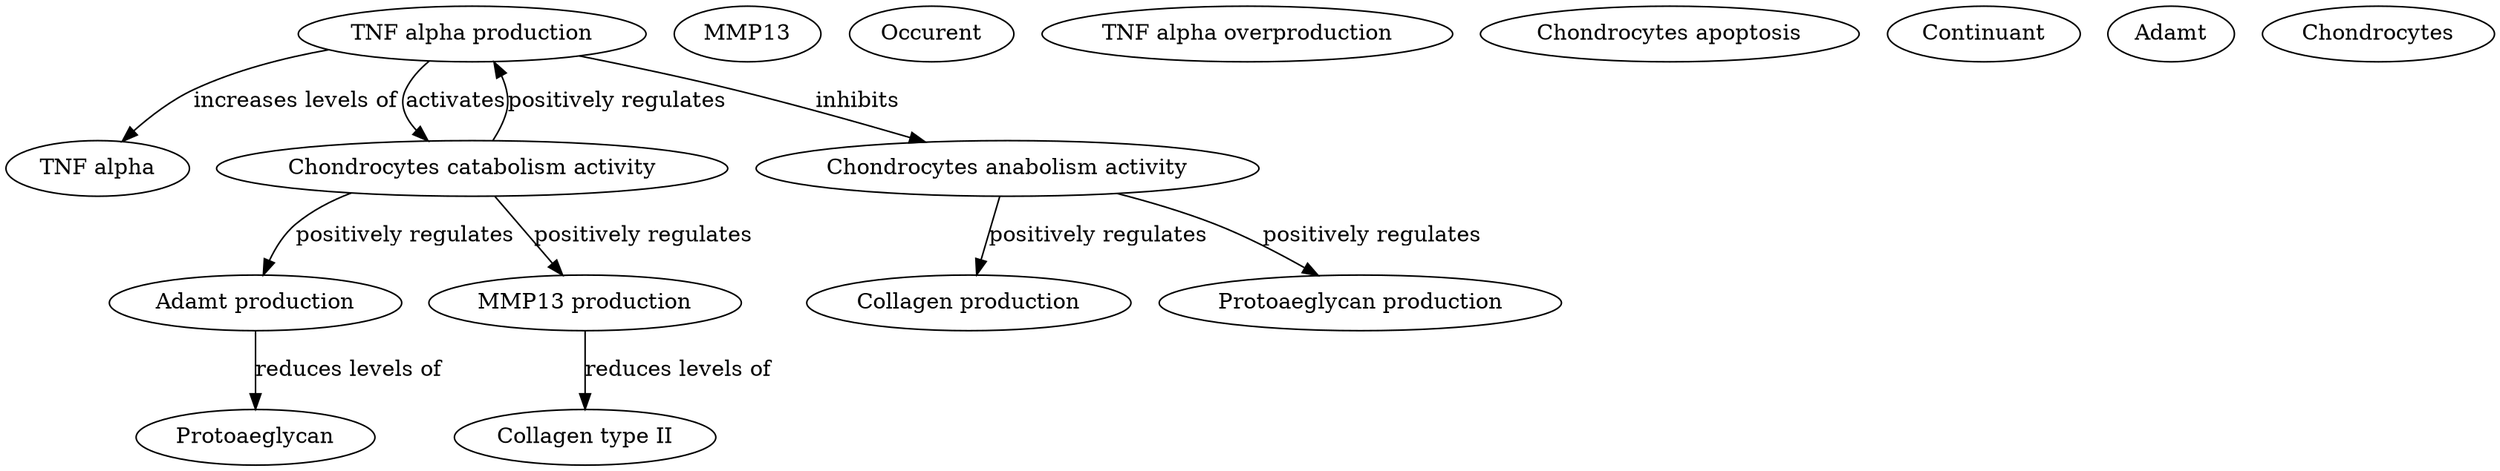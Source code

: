 digraph g {
    "http://plumdeq.xyz/ontologies/test/Collagen_production" [label="Collagen production"] ;
    "http://plumdeq.xyz/ontologies/test/MMP13" [label="MMP13"] ;
    "http://plumdeq.xyz/ontologies/test/Adamt_production" [label="Adamt production"] ;
    "http://plumdeq.xyz/ontologies/test/Occurent" [label="Occurent"] ;
    "http://plumdeq.xyz/ontologies/test/TNF_alpha" [label="TNF alpha"] ;
    "http://plumdeq.xyz/ontologies/test/TNF_alpha_overproduction" [label="TNF alpha overproduction"] ;
    "http://plumdeq.xyz/ontologies/test/MMP13_production" [label="MMP13 production"] ;
    "http://plumdeq.xyz/ontologies/test/Protoaeglycan_production" [label="Protoaeglycan production"] ;
    "http://plumdeq.xyz/ontologies/test/Collagen_type_II" [label="Collagen type II"] ;
    "http://plumdeq.xyz/ontologies/test/Chondrocytes_apoptosis" [label="Chondrocytes apoptosis"] ;
    "http://plumdeq.xyz/ontologies/test/Protoaeglycan" [label="Protoaeglycan"] ;
    "http://plumdeq.xyz/ontologies/test/Continuant" [label="Continuant"] ;
    "http://plumdeq.xyz/ontologies/test/Adamt" [label="Adamt"] ;
    "http://plumdeq.xyz/ontologies/test/TNF_alpha_production" [label="TNF alpha production"] ;
    "http://plumdeq.xyz/ontologies/test/Chondrocytes_catabolism_activity" [label="Chondrocytes catabolism activity"] ;
    "http://plumdeq.xyz/ontologies/test/Chondrocytes_anabolism_activity" [label="Chondrocytes anabolism activity"] ;
    "http://plumdeq.xyz/ontologies/test/Chondrocytes" [label="Chondrocytes"] ;
    "http://plumdeq.xyz/ontologies/test/Adamt_production" -> "http://plumdeq.xyz/ontologies/test/Protoaeglycan" [label="reduces levels of"] ;
    "http://plumdeq.xyz/ontologies/test/MMP13_production" -> "http://plumdeq.xyz/ontologies/test/Collagen_type_II" [label="reduces levels of"] ;
    "http://plumdeq.xyz/ontologies/test/TNF_alpha_production" -> "http://plumdeq.xyz/ontologies/test/Chondrocytes_catabolism_activity" [label="activates"] ;
    "http://plumdeq.xyz/ontologies/test/TNF_alpha_production" -> "http://plumdeq.xyz/ontologies/test/TNF_alpha" [label="increases levels of"] ;
    "http://plumdeq.xyz/ontologies/test/TNF_alpha_production" -> "http://plumdeq.xyz/ontologies/test/Chondrocytes_anabolism_activity" [label="inhibits"] ;
    "http://plumdeq.xyz/ontologies/test/Chondrocytes_catabolism_activity" -> "http://plumdeq.xyz/ontologies/test/TNF_alpha_production" [label="positively regulates"] ;
    "http://plumdeq.xyz/ontologies/test/Chondrocytes_catabolism_activity" -> "http://plumdeq.xyz/ontologies/test/Adamt_production" [label="positively regulates"] ;
    "http://plumdeq.xyz/ontologies/test/Chondrocytes_catabolism_activity" -> "http://plumdeq.xyz/ontologies/test/MMP13_production" [label="positively regulates"] ;
    "http://plumdeq.xyz/ontologies/test/Chondrocytes_anabolism_activity" -> "http://plumdeq.xyz/ontologies/test/Collagen_production" [label="positively regulates"] ;
    "http://plumdeq.xyz/ontologies/test/Chondrocytes_anabolism_activity" -> "http://plumdeq.xyz/ontologies/test/Protoaeglycan_production" [label="positively regulates"] ;
}
